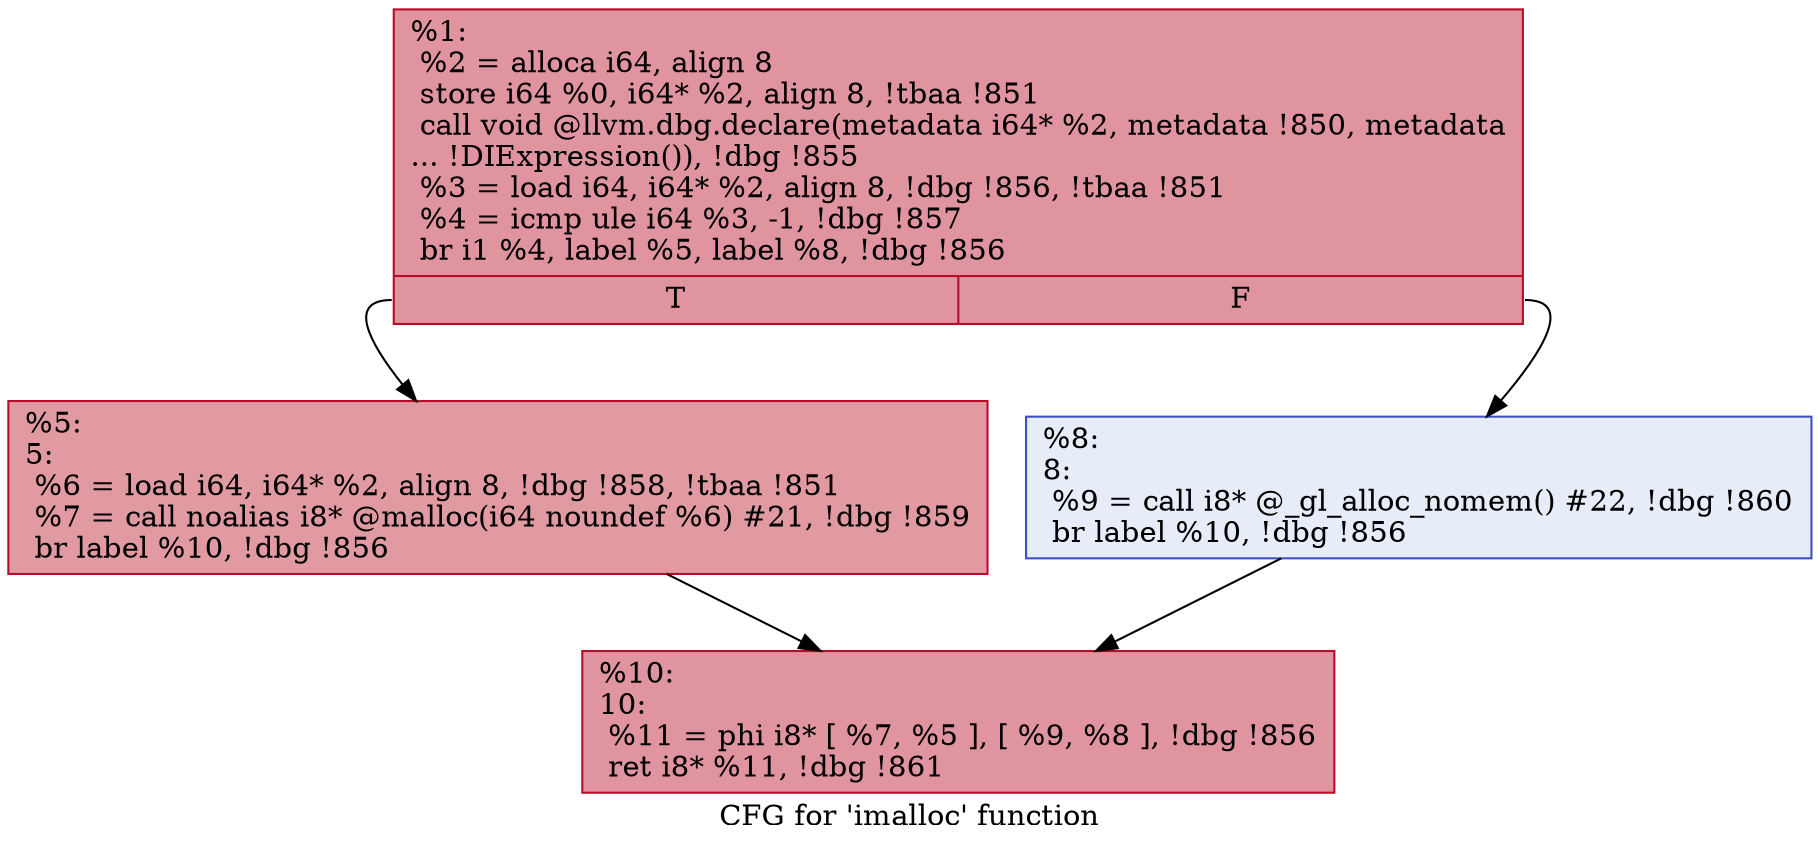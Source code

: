 digraph "CFG for 'imalloc' function" {
	label="CFG for 'imalloc' function";

	Node0x24082c0 [shape=record,color="#b70d28ff", style=filled, fillcolor="#b70d2870",label="{%1:\l  %2 = alloca i64, align 8\l  store i64 %0, i64* %2, align 8, !tbaa !851\l  call void @llvm.dbg.declare(metadata i64* %2, metadata !850, metadata\l... !DIExpression()), !dbg !855\l  %3 = load i64, i64* %2, align 8, !dbg !856, !tbaa !851\l  %4 = icmp ule i64 %3, -1, !dbg !857\l  br i1 %4, label %5, label %8, !dbg !856\l|{<s0>T|<s1>F}}"];
	Node0x24082c0:s0 -> Node0x2408630;
	Node0x24082c0:s1 -> Node0x2408680;
	Node0x2408630 [shape=record,color="#b70d28ff", style=filled, fillcolor="#bb1b2c70",label="{%5:\l5:                                                \l  %6 = load i64, i64* %2, align 8, !dbg !858, !tbaa !851\l  %7 = call noalias i8* @malloc(i64 noundef %6) #21, !dbg !859\l  br label %10, !dbg !856\l}"];
	Node0x2408630 -> Node0x24086d0;
	Node0x2408680 [shape=record,color="#3d50c3ff", style=filled, fillcolor="#c7d7f070",label="{%8:\l8:                                                \l  %9 = call i8* @_gl_alloc_nomem() #22, !dbg !860\l  br label %10, !dbg !856\l}"];
	Node0x2408680 -> Node0x24086d0;
	Node0x24086d0 [shape=record,color="#b70d28ff", style=filled, fillcolor="#b70d2870",label="{%10:\l10:                                               \l  %11 = phi i8* [ %7, %5 ], [ %9, %8 ], !dbg !856\l  ret i8* %11, !dbg !861\l}"];
}
